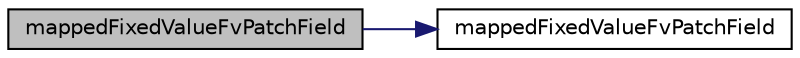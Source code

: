 digraph "mappedFixedValueFvPatchField"
{
  bgcolor="transparent";
  edge [fontname="Helvetica",fontsize="10",labelfontname="Helvetica",labelfontsize="10"];
  node [fontname="Helvetica",fontsize="10",shape=record];
  rankdir="LR";
  Node10 [label="mappedFixedValueFvPatchField",height=0.2,width=0.4,color="black", fillcolor="grey75", style="filled", fontcolor="black"];
  Node10 -> Node11 [color="midnightblue",fontsize="10",style="solid",fontname="Helvetica"];
  Node11 [label="mappedFixedValueFvPatchField",height=0.2,width=0.4,color="black",URL="$a22977.html#aac902eccc2442736fe4afc1e0474d1e2",tooltip="Construct from patch and internal field. "];
}
